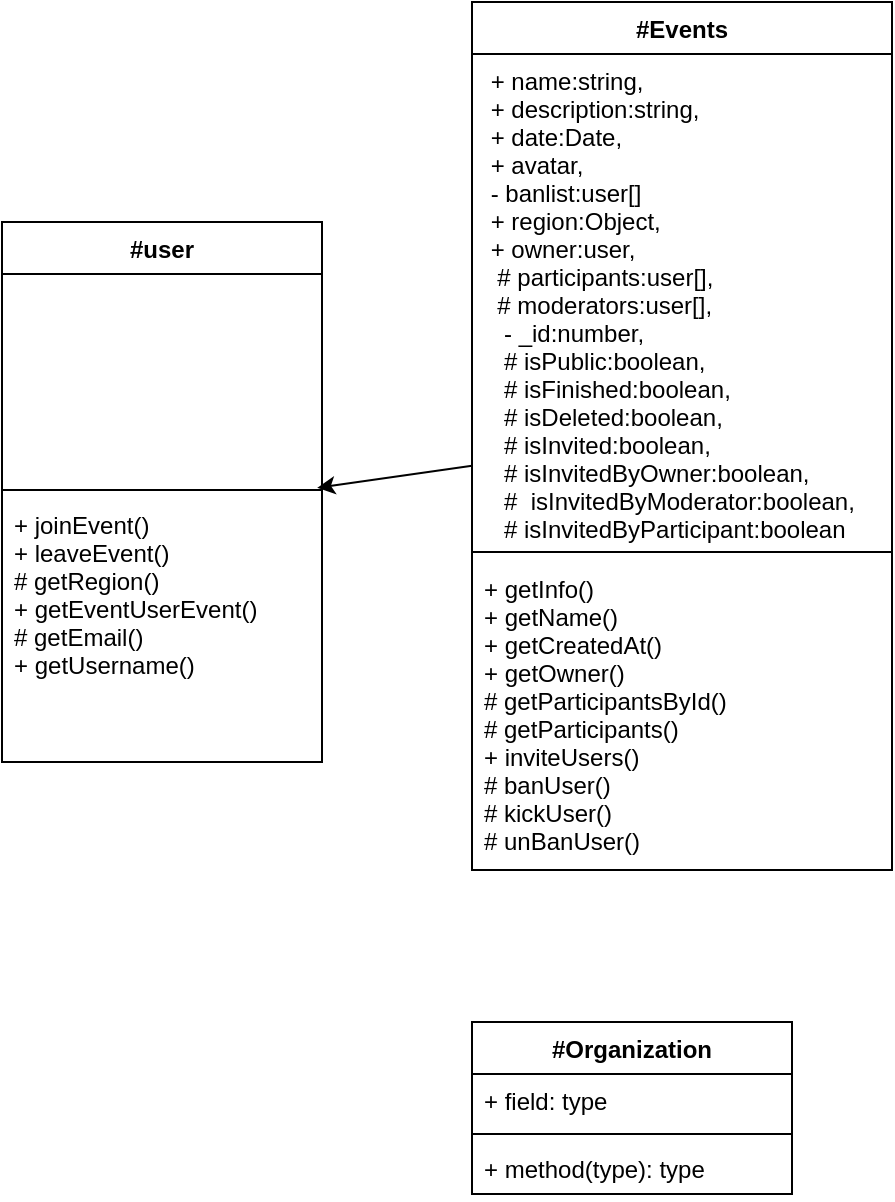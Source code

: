 <mxfile>
    <diagram id="brzIXG11H9C-EjkXwk5f" name="Page-1">
        <mxGraphModel dx="683" dy="877" grid="1" gridSize="10" guides="1" tooltips="1" connect="1" arrows="1" fold="1" page="1" pageScale="1" pageWidth="850" pageHeight="1100" math="0" shadow="0">
            <root>
                <mxCell id="0"/>
                <mxCell id="1" parent="0"/>
                <mxCell id="2" value="#user" style="swimlane;fontStyle=1;align=center;verticalAlign=top;childLayout=stackLayout;horizontal=1;startSize=26;horizontalStack=0;resizeParent=1;resizeParentMax=0;resizeLast=0;collapsible=1;marginBottom=0;" parent="1" vertex="1">
                    <mxGeometry x="30" y="130" width="160" height="270" as="geometry">
                        <mxRectangle x="30" y="130" width="60" height="26" as="alternateBounds"/>
                    </mxGeometry>
                </mxCell>
                <mxCell id="3" value="+ Username: string&#10;# Email: string&#10;# Region: string&#10;+ Avatar: ImageHash&#10;+  Events : EventsType[]&#10;" style="text;strokeColor=none;fillColor=none;align=left;verticalAlign=top;spacingLeft=4;spacingRight=4;overflow=hidden;rotatable=0;points=[[0,0.5],[1,0.5]];portConstraint=eastwest;fontColor=#FFFFFF;" parent="2" vertex="1">
                    <mxGeometry y="26" width="160" height="104" as="geometry"/>
                </mxCell>
                <mxCell id="4" value="" style="line;strokeWidth=1;fillColor=none;align=left;verticalAlign=middle;spacingTop=-1;spacingLeft=3;spacingRight=3;rotatable=0;labelPosition=right;points=[];portConstraint=eastwest;" parent="2" vertex="1">
                    <mxGeometry y="130" width="160" height="8" as="geometry"/>
                </mxCell>
                <mxCell id="5" value="+ joinEvent()&#10;+ leaveEvent()&#10;# getRegion()&#10;+ getEventUserEvent()&#10;# getEmail()&#10;+ getUsername()" style="text;strokeColor=none;fillColor=none;align=left;verticalAlign=top;spacingLeft=4;spacingRight=4;overflow=hidden;rotatable=0;points=[[0,0.5],[1,0.5]];portConstraint=eastwest;" parent="2" vertex="1">
                    <mxGeometry y="138" width="160" height="132" as="geometry"/>
                </mxCell>
                <mxCell id="13" style="edgeStyle=none;html=1;entryX=0.985;entryY=0.365;entryDx=0;entryDy=0;entryPerimeter=0;" edge="1" parent="1" source="7" target="4">
                    <mxGeometry relative="1" as="geometry"/>
                </mxCell>
                <mxCell id="7" value="#Events" style="swimlane;fontStyle=1;align=center;verticalAlign=top;childLayout=stackLayout;horizontal=1;startSize=26;horizontalStack=0;resizeParent=1;resizeParentMax=0;resizeLast=0;collapsible=1;marginBottom=0;" parent="1" vertex="1">
                    <mxGeometry x="265" y="20" width="210" height="434" as="geometry"/>
                </mxCell>
                <mxCell id="8" value=" + name:string,&#10; + description:string,&#10; + date:Date,&#10; + avatar,&#10; - banlist:user[]&#10; + region:Object,&#10; + owner:user,&#10;  # participants:user[],&#10;  # moderators:user[],&#10;   - _id:number,&#10;   # isPublic:boolean,&#10;   # isFinished:boolean,&#10;   # isDeleted:boolean,&#10;   # isInvited:boolean,&#10;   # isInvitedByOwner:boolean,&#10;   #  isInvitedByModerator:boolean,&#10;   # isInvitedByParticipant:boolean" style="text;strokeColor=none;fillColor=none;align=left;verticalAlign=top;spacingLeft=4;spacingRight=4;overflow=hidden;rotatable=0;points=[[0,0.5],[1,0.5]];portConstraint=eastwest;" parent="7" vertex="1">
                    <mxGeometry y="26" width="210" height="244" as="geometry"/>
                </mxCell>
                <mxCell id="9" value="" style="line;strokeWidth=1;fillColor=none;align=left;verticalAlign=middle;spacingTop=-1;spacingLeft=3;spacingRight=3;rotatable=0;labelPosition=right;points=[];portConstraint=eastwest;" parent="7" vertex="1">
                    <mxGeometry y="270" width="210" height="10" as="geometry"/>
                </mxCell>
                <mxCell id="10" value="+ getInfo()&#10;+ getName()&#10;+ getCreatedAt()&#10;+ getOwner()&#10;# getParticipantsById()&#10;# getParticipants()&#10;+ inviteUsers()&#10;# banUser()&#10;# kickUser()&#10;# unBanUser()" style="text;strokeColor=none;fillColor=none;align=left;verticalAlign=top;spacingLeft=4;spacingRight=4;overflow=hidden;rotatable=0;points=[[0,0.5],[1,0.5]];portConstraint=eastwest;strokeWidth=8;" parent="7" vertex="1">
                    <mxGeometry y="280" width="210" height="154" as="geometry"/>
                </mxCell>
                <mxCell id="14" value="#Organization" style="swimlane;fontStyle=1;align=center;verticalAlign=top;childLayout=stackLayout;horizontal=1;startSize=26;horizontalStack=0;resizeParent=1;resizeParentMax=0;resizeLast=0;collapsible=1;marginBottom=0;" vertex="1" parent="1">
                    <mxGeometry x="265" y="530" width="160" height="86" as="geometry"/>
                </mxCell>
                <mxCell id="15" value="+ field: type" style="text;strokeColor=none;fillColor=none;align=left;verticalAlign=top;spacingLeft=4;spacingRight=4;overflow=hidden;rotatable=0;points=[[0,0.5],[1,0.5]];portConstraint=eastwest;" vertex="1" parent="14">
                    <mxGeometry y="26" width="160" height="26" as="geometry"/>
                </mxCell>
                <mxCell id="16" value="" style="line;strokeWidth=1;fillColor=none;align=left;verticalAlign=middle;spacingTop=-1;spacingLeft=3;spacingRight=3;rotatable=0;labelPosition=right;points=[];portConstraint=eastwest;" vertex="1" parent="14">
                    <mxGeometry y="52" width="160" height="8" as="geometry"/>
                </mxCell>
                <mxCell id="17" value="+ method(type): type" style="text;strokeColor=none;fillColor=none;align=left;verticalAlign=top;spacingLeft=4;spacingRight=4;overflow=hidden;rotatable=0;points=[[0,0.5],[1,0.5]];portConstraint=eastwest;" vertex="1" parent="14">
                    <mxGeometry y="60" width="160" height="26" as="geometry"/>
                </mxCell>
            </root>
        </mxGraphModel>
    </diagram>
</mxfile>